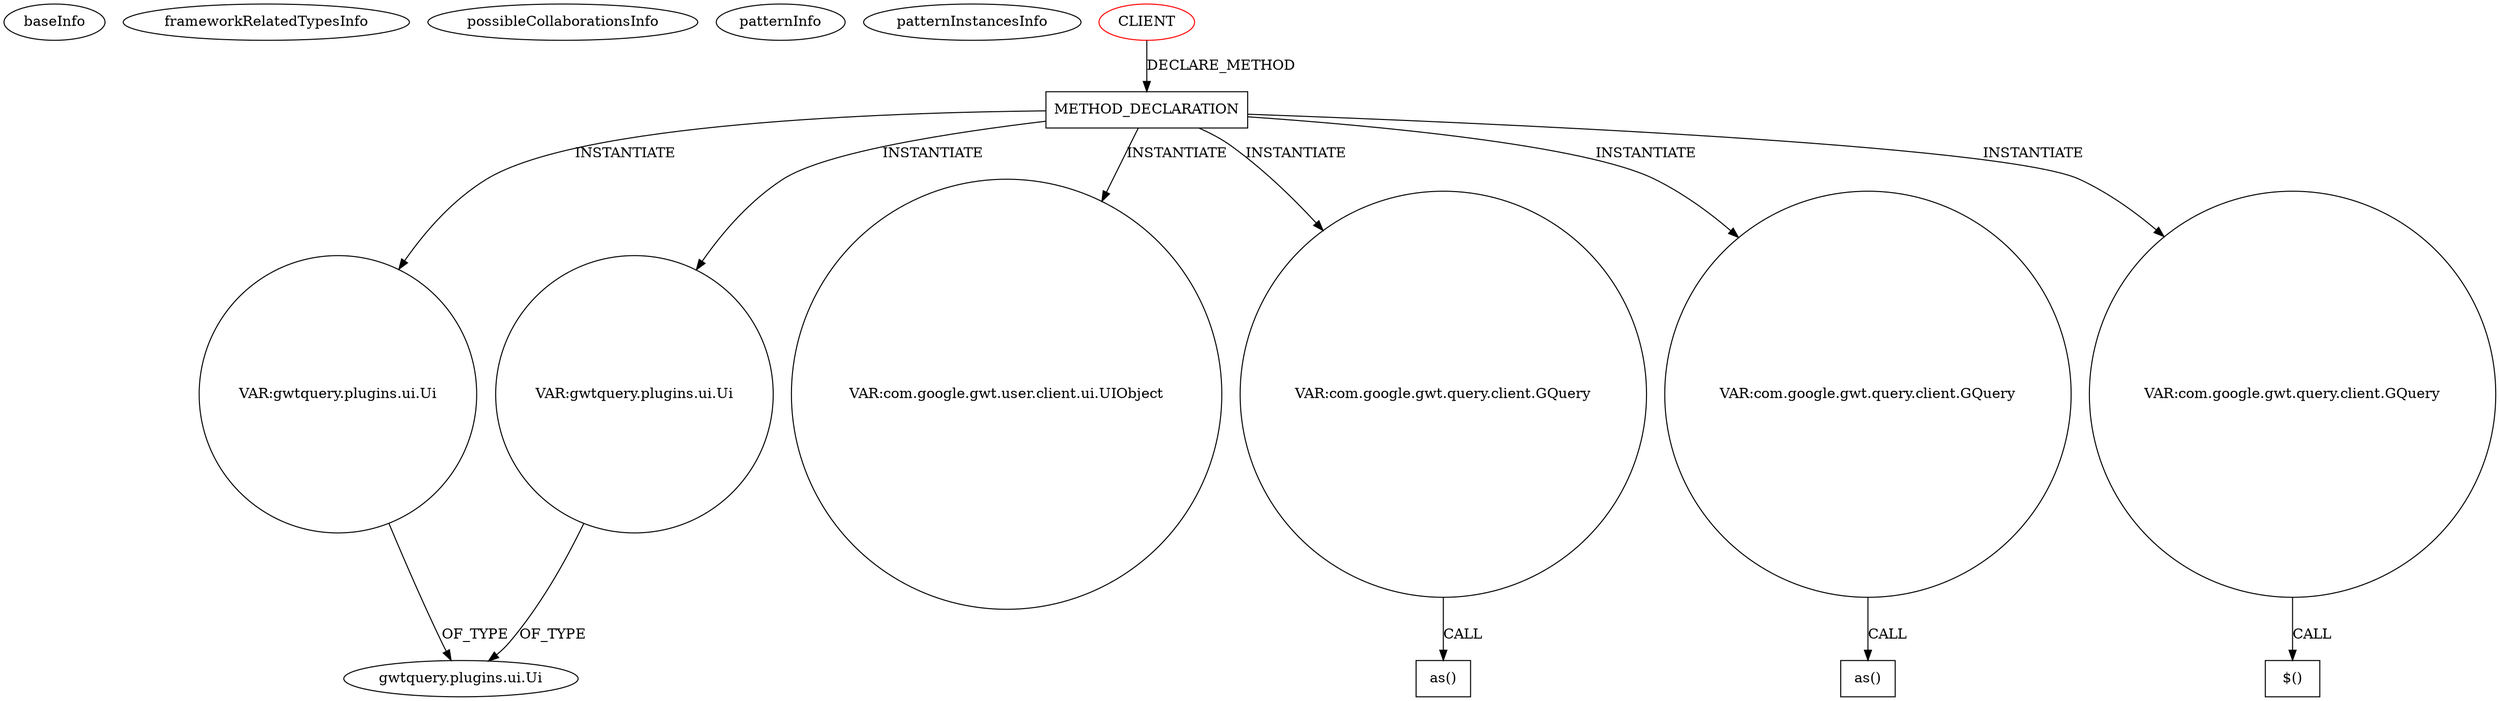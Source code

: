 digraph {
baseInfo[graphId=2014,category="pattern",isAnonymous=false,possibleRelation=false]
frameworkRelatedTypesInfo[]
possibleCollaborationsInfo[]
patternInfo[frequency=2.0,patternRootClient=0]
patternInstancesInfo[0="luxferrari-AlgebrApp~/luxferrari-AlgebrApp/AlgebrApp-master/AlgebrApp/src/org/luxferrari/algebrapp/client/AlgebrApp.java~AlgebrApp~3667",1="luxferrari-AlgebrApp~/luxferrari-AlgebrApp/AlgebrApp-master/AlgebrApp/src/org/luxferrari/algebrapp/client/IncrementSlider.java~IncrementSlider~3645"]
27[label="gwtquery.plugins.ui.Ui",vertexType="FRAMEWORK_CLASS_TYPE",isFrameworkType=false]
25[label="VAR:gwtquery.plugins.ui.Ui",vertexType="VARIABLE_EXPRESION",isFrameworkType=false,shape=circle]
76[label="VAR:gwtquery.plugins.ui.Ui",vertexType="VARIABLE_EXPRESION",isFrameworkType=false,shape=circle]
18[label="METHOD_DECLARATION",vertexType="CLIENT_METHOD_DECLARATION",isFrameworkType=false,shape=box]
0[label="CLIENT",vertexType="ROOT_CLIENT_CLASS_DECLARATION",isFrameworkType=false,color=red]
84[label="VAR:com.google.gwt.user.client.ui.UIObject",vertexType="VARIABLE_EXPRESION",isFrameworkType=false,shape=circle]
28[label="VAR:com.google.gwt.query.client.GQuery",vertexType="VARIABLE_EXPRESION",isFrameworkType=false,shape=circle]
29[label="as()",vertexType="INSIDE_CALL",isFrameworkType=false,shape=box]
79[label="VAR:com.google.gwt.query.client.GQuery",vertexType="VARIABLE_EXPRESION",isFrameworkType=false,shape=circle]
80[label="as()",vertexType="INSIDE_CALL",isFrameworkType=false,shape=box]
31[label="VAR:com.google.gwt.query.client.GQuery",vertexType="VARIABLE_EXPRESION",isFrameworkType=false,shape=circle]
83[label="$()",vertexType="INSIDE_CALL",isFrameworkType=false,shape=box]
25->27[label="OF_TYPE"]
76->27[label="OF_TYPE"]
18->25[label="INSTANTIATE"]
18->79[label="INSTANTIATE"]
18->76[label="INSTANTIATE"]
18->28[label="INSTANTIATE"]
0->18[label="DECLARE_METHOD"]
18->84[label="INSTANTIATE"]
31->83[label="CALL"]
28->29[label="CALL"]
18->31[label="INSTANTIATE"]
79->80[label="CALL"]
}
